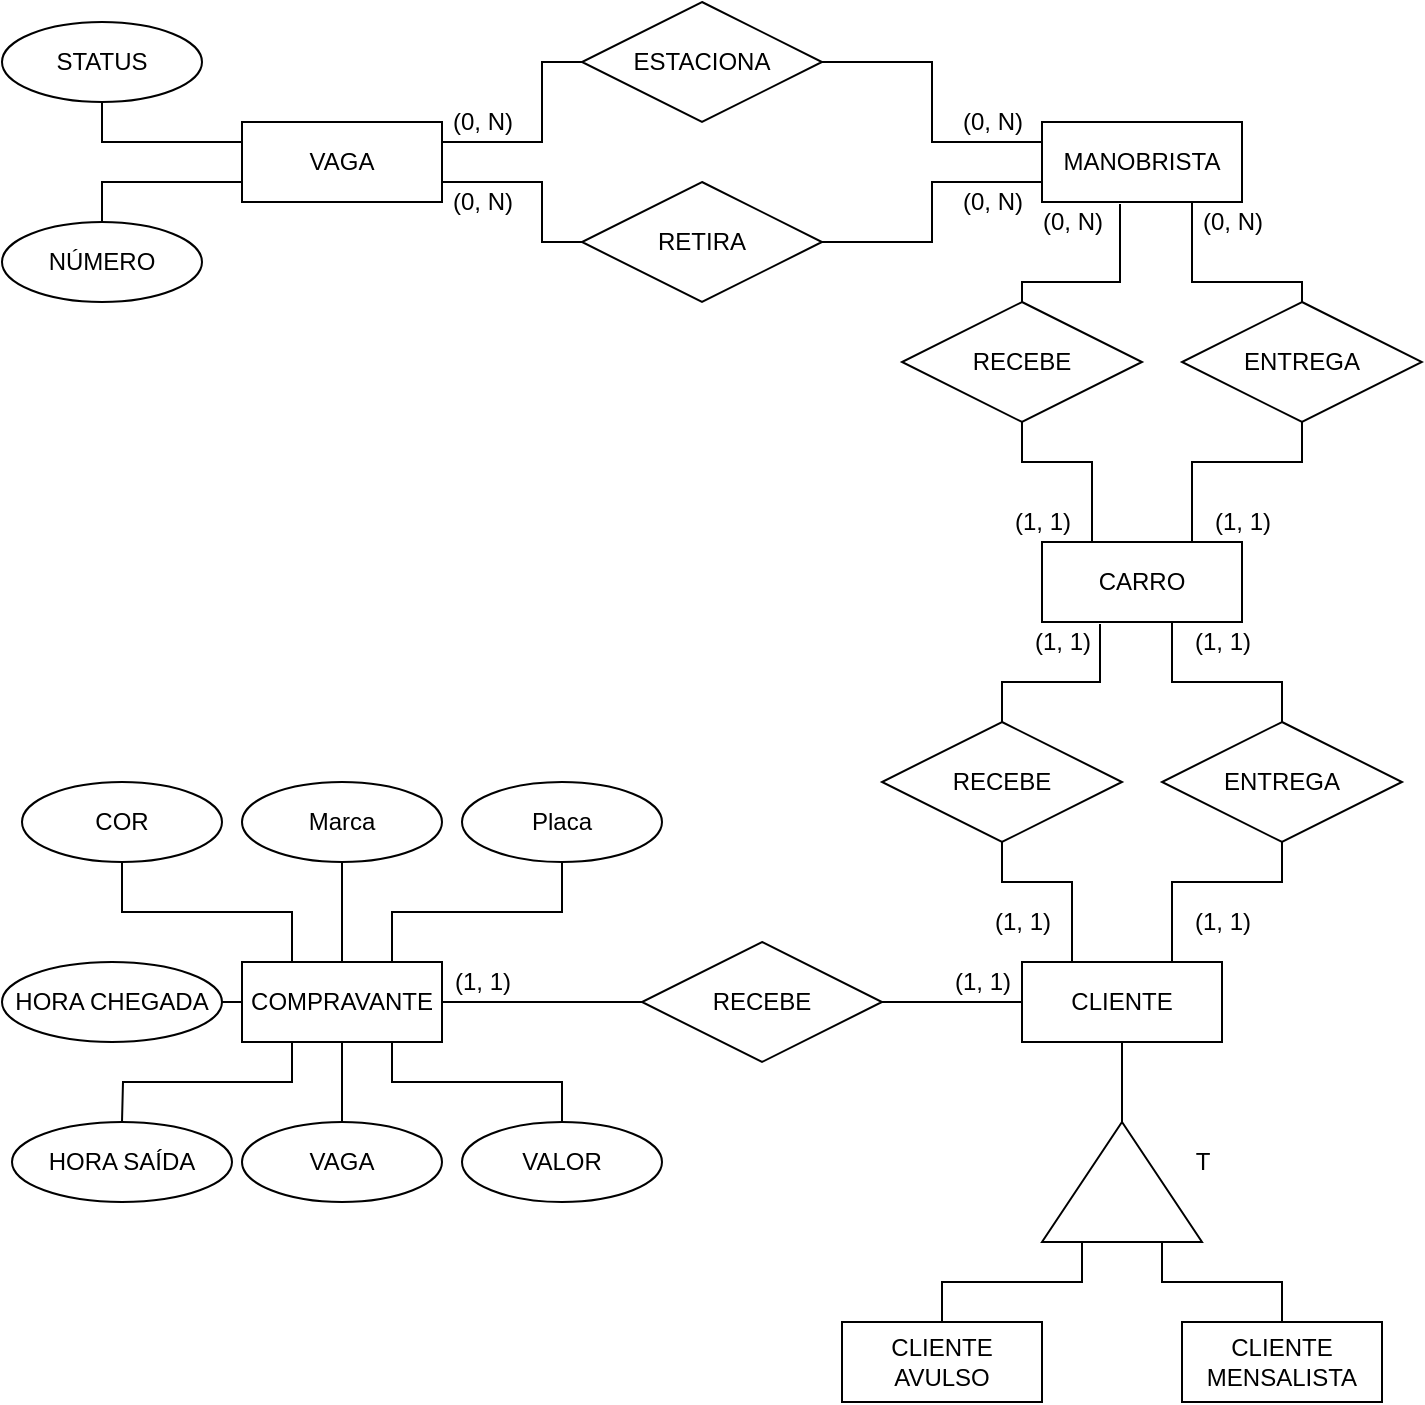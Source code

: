 <mxfile version="13.7.7" type="device"><diagram id="cGnOylBstw5tw4tuYgt4" name="Page-1"><mxGraphModel dx="868" dy="479" grid="1" gridSize="10" guides="1" tooltips="1" connect="1" arrows="1" fold="1" page="1" pageScale="1" pageWidth="827" pageHeight="1169" math="0" shadow="0"><root><mxCell id="0"/><mxCell id="1" parent="0"/><mxCell id="xDQ-gC2TCG0kwYvwgYqm-6" style="edgeStyle=orthogonalEdgeStyle;rounded=0;orthogonalLoop=1;jettySize=auto;html=1;exitX=0;exitY=0.25;exitDx=0;exitDy=0;entryX=0.5;entryY=1;entryDx=0;entryDy=0;endArrow=none;endFill=0;" parent="1" source="xDQ-gC2TCG0kwYvwgYqm-9" target="xDQ-gC2TCG0kwYvwgYqm-5" edge="1"><mxGeometry relative="1" as="geometry"><mxPoint x="190" y="130" as="sourcePoint"/></mxGeometry></mxCell><mxCell id="xDQ-gC2TCG0kwYvwgYqm-7" style="edgeStyle=orthogonalEdgeStyle;rounded=0;orthogonalLoop=1;jettySize=auto;html=1;exitX=0;exitY=0.75;exitDx=0;exitDy=0;endArrow=none;endFill=0;" parent="1" source="xDQ-gC2TCG0kwYvwgYqm-9" target="xDQ-gC2TCG0kwYvwgYqm-4" edge="1"><mxGeometry relative="1" as="geometry"><mxPoint x="190" y="190" as="sourcePoint"/></mxGeometry></mxCell><mxCell id="xDQ-gC2TCG0kwYvwgYqm-4" value="NÚMERO" style="ellipse;whiteSpace=wrap;html=1;align=center;gradientColor=none;" parent="1" vertex="1"><mxGeometry x="40" y="190" width="100" height="40" as="geometry"/></mxCell><mxCell id="xDQ-gC2TCG0kwYvwgYqm-5" value="STATUS" style="ellipse;whiteSpace=wrap;html=1;align=center;gradientColor=none;" parent="1" vertex="1"><mxGeometry x="40" y="90" width="100" height="40" as="geometry"/></mxCell><mxCell id="xDQ-gC2TCG0kwYvwgYqm-47" style="edgeStyle=orthogonalEdgeStyle;rounded=0;orthogonalLoop=1;jettySize=auto;html=1;exitX=1;exitY=0.25;exitDx=0;exitDy=0;entryX=0;entryY=0.5;entryDx=0;entryDy=0;endArrow=none;endFill=0;" parent="1" source="xDQ-gC2TCG0kwYvwgYqm-9" target="xDQ-gC2TCG0kwYvwgYqm-43" edge="1"><mxGeometry relative="1" as="geometry"><Array as="points"><mxPoint x="310" y="150"/><mxPoint x="310" y="110"/></Array></mxGeometry></mxCell><mxCell id="xDQ-gC2TCG0kwYvwgYqm-81" style="edgeStyle=orthogonalEdgeStyle;rounded=0;orthogonalLoop=1;jettySize=auto;html=1;exitX=1;exitY=0.75;exitDx=0;exitDy=0;entryX=0;entryY=0.5;entryDx=0;entryDy=0;endArrow=none;endFill=0;" parent="1" source="xDQ-gC2TCG0kwYvwgYqm-9" target="xDQ-gC2TCG0kwYvwgYqm-46" edge="1"><mxGeometry relative="1" as="geometry"><Array as="points"><mxPoint x="310" y="170"/><mxPoint x="310" y="200"/></Array></mxGeometry></mxCell><mxCell id="xDQ-gC2TCG0kwYvwgYqm-9" value="VAGA" style="whiteSpace=wrap;html=1;align=center;gradientColor=none;" parent="1" vertex="1"><mxGeometry x="160" y="140" width="100" height="40" as="geometry"/></mxCell><mxCell id="xDQ-gC2TCG0kwYvwgYqm-83" style="edgeStyle=orthogonalEdgeStyle;rounded=0;orthogonalLoop=1;jettySize=auto;html=1;exitX=0;exitY=0.5;exitDx=0;exitDy=0;entryX=1;entryY=0.5;entryDx=0;entryDy=0;endArrow=none;endFill=0;" parent="1" source="xDQ-gC2TCG0kwYvwgYqm-22" target="xDQ-gC2TCG0kwYvwgYqm-23" edge="1"><mxGeometry relative="1" as="geometry"/></mxCell><mxCell id="xDQ-gC2TCG0kwYvwgYqm-22" value="RECEBE" style="shape=rhombus;perimeter=rhombusPerimeter;whiteSpace=wrap;html=1;align=center;gradientColor=none;" parent="1" vertex="1"><mxGeometry x="360" y="550" width="120" height="60" as="geometry"/></mxCell><mxCell id="xDQ-gC2TCG0kwYvwgYqm-96" style="edgeStyle=orthogonalEdgeStyle;rounded=0;orthogonalLoop=1;jettySize=auto;html=1;exitX=0;exitY=0.5;exitDx=0;exitDy=0;entryX=1;entryY=0.5;entryDx=0;entryDy=0;endArrow=none;endFill=0;" parent="1" source="xDQ-gC2TCG0kwYvwgYqm-23" target="xDQ-gC2TCG0kwYvwgYqm-95" edge="1"><mxGeometry relative="1" as="geometry"/></mxCell><mxCell id="xDQ-gC2TCG0kwYvwgYqm-97" style="edgeStyle=orthogonalEdgeStyle;rounded=0;orthogonalLoop=1;jettySize=auto;html=1;exitX=0.25;exitY=0;exitDx=0;exitDy=0;endArrow=none;endFill=0;" parent="1" source="xDQ-gC2TCG0kwYvwgYqm-23" target="xDQ-gC2TCG0kwYvwgYqm-87" edge="1"><mxGeometry relative="1" as="geometry"/></mxCell><mxCell id="xDQ-gC2TCG0kwYvwgYqm-98" style="edgeStyle=orthogonalEdgeStyle;rounded=0;orthogonalLoop=1;jettySize=auto;html=1;exitX=0.5;exitY=0;exitDx=0;exitDy=0;entryX=0.5;entryY=1;entryDx=0;entryDy=0;endArrow=none;endFill=0;" parent="1" source="xDQ-gC2TCG0kwYvwgYqm-23" target="xDQ-gC2TCG0kwYvwgYqm-86" edge="1"><mxGeometry relative="1" as="geometry"/></mxCell><mxCell id="xDQ-gC2TCG0kwYvwgYqm-99" style="edgeStyle=orthogonalEdgeStyle;rounded=0;orthogonalLoop=1;jettySize=auto;html=1;exitX=0.75;exitY=0;exitDx=0;exitDy=0;entryX=0.5;entryY=1;entryDx=0;entryDy=0;endArrow=none;endFill=0;" parent="1" source="xDQ-gC2TCG0kwYvwgYqm-23" target="xDQ-gC2TCG0kwYvwgYqm-85" edge="1"><mxGeometry relative="1" as="geometry"/></mxCell><mxCell id="xDQ-gC2TCG0kwYvwgYqm-100" style="edgeStyle=orthogonalEdgeStyle;rounded=0;orthogonalLoop=1;jettySize=auto;html=1;exitX=0.25;exitY=1;exitDx=0;exitDy=0;entryX=0.5;entryY=0;entryDx=0;entryDy=0;endArrow=none;endFill=0;" parent="1" source="xDQ-gC2TCG0kwYvwgYqm-23" edge="1"><mxGeometry relative="1" as="geometry"><mxPoint x="100" y="640" as="targetPoint"/></mxGeometry></mxCell><mxCell id="xDQ-gC2TCG0kwYvwgYqm-101" style="edgeStyle=orthogonalEdgeStyle;rounded=0;orthogonalLoop=1;jettySize=auto;html=1;exitX=0.5;exitY=1;exitDx=0;exitDy=0;entryX=0.5;entryY=0;entryDx=0;entryDy=0;endArrow=none;endFill=0;" parent="1" source="xDQ-gC2TCG0kwYvwgYqm-23" target="xDQ-gC2TCG0kwYvwgYqm-90" edge="1"><mxGeometry relative="1" as="geometry"/></mxCell><mxCell id="xDQ-gC2TCG0kwYvwgYqm-102" style="edgeStyle=orthogonalEdgeStyle;rounded=0;orthogonalLoop=1;jettySize=auto;html=1;exitX=0.75;exitY=1;exitDx=0;exitDy=0;entryX=0.5;entryY=0;entryDx=0;entryDy=0;endArrow=none;endFill=0;" parent="1" source="xDQ-gC2TCG0kwYvwgYqm-23" target="xDQ-gC2TCG0kwYvwgYqm-89" edge="1"><mxGeometry relative="1" as="geometry"/></mxCell><mxCell id="xDQ-gC2TCG0kwYvwgYqm-23" value="COMPRAVANTE" style="whiteSpace=wrap;html=1;align=center;gradientColor=none;" parent="1" vertex="1"><mxGeometry x="160" y="560" width="100" height="40" as="geometry"/></mxCell><mxCell id="xDQ-gC2TCG0kwYvwgYqm-38" value="MANOBRISTA" style="whiteSpace=wrap;html=1;align=center;gradientColor=none;" parent="1" vertex="1"><mxGeometry x="560" y="140" width="100" height="40" as="geometry"/></mxCell><mxCell id="xDQ-gC2TCG0kwYvwgYqm-71" style="edgeStyle=orthogonalEdgeStyle;rounded=0;orthogonalLoop=1;jettySize=auto;html=1;exitX=0.5;exitY=0;exitDx=0;exitDy=0;entryX=0.75;entryY=1;entryDx=0;entryDy=0;endArrow=none;endFill=0;" parent="1" source="xDQ-gC2TCG0kwYvwgYqm-40" target="xDQ-gC2TCG0kwYvwgYqm-38" edge="1"><mxGeometry relative="1" as="geometry"><Array as="points"><mxPoint x="690" y="220"/><mxPoint x="635" y="220"/></Array></mxGeometry></mxCell><mxCell id="xDQ-gC2TCG0kwYvwgYqm-73" style="edgeStyle=orthogonalEdgeStyle;rounded=0;orthogonalLoop=1;jettySize=auto;html=1;exitX=0.5;exitY=1;exitDx=0;exitDy=0;entryX=0.75;entryY=0;entryDx=0;entryDy=0;endArrow=none;endFill=0;" parent="1" source="xDQ-gC2TCG0kwYvwgYqm-40" target="xDQ-gC2TCG0kwYvwgYqm-42" edge="1"><mxGeometry relative="1" as="geometry"><Array as="points"><mxPoint x="690" y="310"/><mxPoint x="635" y="310"/></Array></mxGeometry></mxCell><mxCell id="xDQ-gC2TCG0kwYvwgYqm-40" value="ENTREGA" style="shape=rhombus;perimeter=rhombusPerimeter;whiteSpace=wrap;html=1;align=center;gradientColor=none;" parent="1" vertex="1"><mxGeometry x="630" y="230" width="120" height="60" as="geometry"/></mxCell><mxCell id="xDQ-gC2TCG0kwYvwgYqm-42" value="CARRO" style="whiteSpace=wrap;html=1;align=center;gradientColor=none;" parent="1" vertex="1"><mxGeometry x="560" y="350" width="100" height="40" as="geometry"/></mxCell><mxCell id="xDQ-gC2TCG0kwYvwgYqm-67" style="edgeStyle=orthogonalEdgeStyle;rounded=0;orthogonalLoop=1;jettySize=auto;html=1;exitX=1;exitY=0.5;exitDx=0;exitDy=0;entryX=0;entryY=0.25;entryDx=0;entryDy=0;endArrow=none;endFill=0;" parent="1" source="xDQ-gC2TCG0kwYvwgYqm-43" target="xDQ-gC2TCG0kwYvwgYqm-38" edge="1"><mxGeometry relative="1" as="geometry"/></mxCell><mxCell id="xDQ-gC2TCG0kwYvwgYqm-43" value="ESTACIONA" style="shape=rhombus;perimeter=rhombusPerimeter;whiteSpace=wrap;html=1;align=center;gradientColor=none;" parent="1" vertex="1"><mxGeometry x="330" y="80" width="120" height="60" as="geometry"/></mxCell><mxCell id="xDQ-gC2TCG0kwYvwgYqm-68" style="edgeStyle=orthogonalEdgeStyle;rounded=0;orthogonalLoop=1;jettySize=auto;html=1;exitX=1;exitY=0.5;exitDx=0;exitDy=0;entryX=0;entryY=0.75;entryDx=0;entryDy=0;endArrow=none;endFill=0;" parent="1" source="xDQ-gC2TCG0kwYvwgYqm-46" target="xDQ-gC2TCG0kwYvwgYqm-38" edge="1"><mxGeometry relative="1" as="geometry"/></mxCell><mxCell id="xDQ-gC2TCG0kwYvwgYqm-46" value="RETIRA" style="shape=rhombus;perimeter=rhombusPerimeter;whiteSpace=wrap;html=1;align=center;gradientColor=none;" parent="1" vertex="1"><mxGeometry x="330" y="170" width="120" height="60" as="geometry"/></mxCell><mxCell id="xDQ-gC2TCG0kwYvwgYqm-82" style="edgeStyle=orthogonalEdgeStyle;rounded=0;orthogonalLoop=1;jettySize=auto;html=1;exitX=0;exitY=0.5;exitDx=0;exitDy=0;entryX=1;entryY=0.5;entryDx=0;entryDy=0;endArrow=none;endFill=0;" parent="1" source="xDQ-gC2TCG0kwYvwgYqm-62" target="xDQ-gC2TCG0kwYvwgYqm-22" edge="1"><mxGeometry relative="1" as="geometry"/></mxCell><mxCell id="xDQ-gC2TCG0kwYvwgYqm-105" style="edgeStyle=orthogonalEdgeStyle;rounded=0;orthogonalLoop=1;jettySize=auto;html=1;exitX=0.5;exitY=1;exitDx=0;exitDy=0;entryX=1;entryY=0.5;entryDx=0;entryDy=0;endArrow=none;endFill=0;" parent="1" source="xDQ-gC2TCG0kwYvwgYqm-62" target="xDQ-gC2TCG0kwYvwgYqm-104" edge="1"><mxGeometry relative="1" as="geometry"/></mxCell><mxCell id="xDQ-gC2TCG0kwYvwgYqm-62" value="CLIENTE" style="whiteSpace=wrap;html=1;align=center;gradientColor=none;" parent="1" vertex="1"><mxGeometry x="550" y="560" width="100" height="40" as="geometry"/></mxCell><mxCell id="xDQ-gC2TCG0kwYvwgYqm-70" style="edgeStyle=orthogonalEdgeStyle;rounded=0;orthogonalLoop=1;jettySize=auto;html=1;exitX=0.5;exitY=0;exitDx=0;exitDy=0;entryX=0.39;entryY=1.025;entryDx=0;entryDy=0;entryPerimeter=0;endArrow=none;endFill=0;" parent="1" source="xDQ-gC2TCG0kwYvwgYqm-69" target="xDQ-gC2TCG0kwYvwgYqm-38" edge="1"><mxGeometry relative="1" as="geometry"><Array as="points"><mxPoint x="550" y="220"/><mxPoint x="599" y="220"/></Array></mxGeometry></mxCell><mxCell id="xDQ-gC2TCG0kwYvwgYqm-72" style="edgeStyle=orthogonalEdgeStyle;rounded=0;orthogonalLoop=1;jettySize=auto;html=1;exitX=0.5;exitY=1;exitDx=0;exitDy=0;entryX=0.25;entryY=0;entryDx=0;entryDy=0;endArrow=none;endFill=0;" parent="1" source="xDQ-gC2TCG0kwYvwgYqm-69" target="xDQ-gC2TCG0kwYvwgYqm-42" edge="1"><mxGeometry relative="1" as="geometry"><Array as="points"><mxPoint x="550" y="310"/><mxPoint x="585" y="310"/></Array></mxGeometry></mxCell><mxCell id="xDQ-gC2TCG0kwYvwgYqm-69" value="RECEBE" style="shape=rhombus;perimeter=rhombusPerimeter;whiteSpace=wrap;html=1;align=center;gradientColor=none;" parent="1" vertex="1"><mxGeometry x="490" y="230" width="120" height="60" as="geometry"/></mxCell><mxCell id="xDQ-gC2TCG0kwYvwgYqm-74" style="edgeStyle=orthogonalEdgeStyle;rounded=0;orthogonalLoop=1;jettySize=auto;html=1;exitX=0.5;exitY=0;exitDx=0;exitDy=0;entryX=0.75;entryY=1;entryDx=0;entryDy=0;endArrow=none;endFill=0;" parent="1" source="xDQ-gC2TCG0kwYvwgYqm-76" edge="1"><mxGeometry relative="1" as="geometry"><mxPoint x="625" y="390" as="targetPoint"/><Array as="points"><mxPoint x="680" y="420"/><mxPoint x="625" y="420"/></Array></mxGeometry></mxCell><mxCell id="xDQ-gC2TCG0kwYvwgYqm-75" style="edgeStyle=orthogonalEdgeStyle;rounded=0;orthogonalLoop=1;jettySize=auto;html=1;exitX=0.5;exitY=1;exitDx=0;exitDy=0;entryX=0.75;entryY=0;entryDx=0;entryDy=0;endArrow=none;endFill=0;" parent="1" source="xDQ-gC2TCG0kwYvwgYqm-76" edge="1"><mxGeometry relative="1" as="geometry"><mxPoint x="625" y="560" as="targetPoint"/><Array as="points"><mxPoint x="680" y="520"/><mxPoint x="625" y="520"/></Array></mxGeometry></mxCell><mxCell id="xDQ-gC2TCG0kwYvwgYqm-76" value="ENTREGA" style="shape=rhombus;perimeter=rhombusPerimeter;whiteSpace=wrap;html=1;align=center;gradientColor=none;" parent="1" vertex="1"><mxGeometry x="620" y="440" width="120" height="60" as="geometry"/></mxCell><mxCell id="xDQ-gC2TCG0kwYvwgYqm-77" style="edgeStyle=orthogonalEdgeStyle;rounded=0;orthogonalLoop=1;jettySize=auto;html=1;exitX=0.5;exitY=0;exitDx=0;exitDy=0;entryX=0.39;entryY=1.025;entryDx=0;entryDy=0;entryPerimeter=0;endArrow=none;endFill=0;" parent="1" source="xDQ-gC2TCG0kwYvwgYqm-79" edge="1"><mxGeometry relative="1" as="geometry"><mxPoint x="589" y="391" as="targetPoint"/><Array as="points"><mxPoint x="540" y="420"/><mxPoint x="589" y="420"/></Array></mxGeometry></mxCell><mxCell id="xDQ-gC2TCG0kwYvwgYqm-78" style="edgeStyle=orthogonalEdgeStyle;rounded=0;orthogonalLoop=1;jettySize=auto;html=1;exitX=0.5;exitY=1;exitDx=0;exitDy=0;entryX=0.25;entryY=0;entryDx=0;entryDy=0;endArrow=none;endFill=0;" parent="1" source="xDQ-gC2TCG0kwYvwgYqm-79" edge="1"><mxGeometry relative="1" as="geometry"><mxPoint x="575" y="560" as="targetPoint"/><Array as="points"><mxPoint x="540" y="520"/><mxPoint x="575" y="520"/></Array></mxGeometry></mxCell><mxCell id="xDQ-gC2TCG0kwYvwgYqm-79" value="RECEBE" style="shape=rhombus;perimeter=rhombusPerimeter;whiteSpace=wrap;html=1;align=center;gradientColor=none;" parent="1" vertex="1"><mxGeometry x="480" y="440" width="120" height="60" as="geometry"/></mxCell><mxCell id="xDQ-gC2TCG0kwYvwgYqm-85" value="Placa" style="ellipse;whiteSpace=wrap;html=1;align=center;gradientColor=none;" parent="1" vertex="1"><mxGeometry x="270" y="470" width="100" height="40" as="geometry"/></mxCell><mxCell id="xDQ-gC2TCG0kwYvwgYqm-86" value="Marca" style="ellipse;whiteSpace=wrap;html=1;align=center;gradientColor=none;" parent="1" vertex="1"><mxGeometry x="160" y="470" width="100" height="40" as="geometry"/></mxCell><mxCell id="xDQ-gC2TCG0kwYvwgYqm-87" value="COR" style="ellipse;whiteSpace=wrap;html=1;align=center;gradientColor=none;" parent="1" vertex="1"><mxGeometry x="50" y="470" width="100" height="40" as="geometry"/></mxCell><mxCell id="xDQ-gC2TCG0kwYvwgYqm-89" value="VALOR" style="ellipse;whiteSpace=wrap;html=1;align=center;gradientColor=none;" parent="1" vertex="1"><mxGeometry x="270" y="640" width="100" height="40" as="geometry"/></mxCell><mxCell id="xDQ-gC2TCG0kwYvwgYqm-90" value="VAGA" style="ellipse;whiteSpace=wrap;html=1;align=center;gradientColor=none;" parent="1" vertex="1"><mxGeometry x="160" y="640" width="100" height="40" as="geometry"/></mxCell><mxCell id="xDQ-gC2TCG0kwYvwgYqm-95" value="HORA CHEGADA" style="ellipse;whiteSpace=wrap;html=1;align=center;gradientColor=none;" parent="1" vertex="1"><mxGeometry x="40" y="560" width="110" height="40" as="geometry"/></mxCell><mxCell id="xDQ-gC2TCG0kwYvwgYqm-103" value="HORA SAÍDA" style="ellipse;whiteSpace=wrap;html=1;align=center;gradientColor=none;" parent="1" vertex="1"><mxGeometry x="45" y="640" width="110" height="40" as="geometry"/></mxCell><mxCell id="xDQ-gC2TCG0kwYvwgYqm-109" style="edgeStyle=orthogonalEdgeStyle;rounded=0;orthogonalLoop=1;jettySize=auto;html=1;exitX=0;exitY=0.25;exitDx=0;exitDy=0;endArrow=none;endFill=0;" parent="1" source="xDQ-gC2TCG0kwYvwgYqm-104" target="xDQ-gC2TCG0kwYvwgYqm-107" edge="1"><mxGeometry relative="1" as="geometry"/></mxCell><mxCell id="xDQ-gC2TCG0kwYvwgYqm-110" style="edgeStyle=orthogonalEdgeStyle;rounded=0;orthogonalLoop=1;jettySize=auto;html=1;exitX=0;exitY=0.75;exitDx=0;exitDy=0;endArrow=none;endFill=0;" parent="1" source="xDQ-gC2TCG0kwYvwgYqm-104" target="xDQ-gC2TCG0kwYvwgYqm-108" edge="1"><mxGeometry relative="1" as="geometry"/></mxCell><mxCell id="xDQ-gC2TCG0kwYvwgYqm-104" value="" style="triangle;whiteSpace=wrap;html=1;gradientColor=none;direction=north;" parent="1" vertex="1"><mxGeometry x="560" y="640" width="80" height="60" as="geometry"/></mxCell><mxCell id="xDQ-gC2TCG0kwYvwgYqm-106" value="T" style="text;html=1;align=center;verticalAlign=middle;resizable=0;points=[];autosize=1;" parent="1" vertex="1"><mxGeometry x="630" y="650" width="20" height="20" as="geometry"/></mxCell><mxCell id="xDQ-gC2TCG0kwYvwgYqm-107" value="CLIENTE AVULSO" style="whiteSpace=wrap;html=1;align=center;gradientColor=none;" parent="1" vertex="1"><mxGeometry x="460" y="740" width="100" height="40" as="geometry"/></mxCell><mxCell id="xDQ-gC2TCG0kwYvwgYqm-108" value="&lt;div&gt;CLIENTE&lt;/div&gt;&lt;div&gt;MENSALISTA&lt;br&gt;&lt;/div&gt;" style="whiteSpace=wrap;html=1;align=center;gradientColor=none;" parent="1" vertex="1"><mxGeometry x="630" y="740" width="100" height="40" as="geometry"/></mxCell><mxCell id="1KIp5yjEQNZuz7vwVKTx-1" value="(1, 1)" style="text;html=1;align=center;verticalAlign=middle;resizable=0;points=[];autosize=1;" vertex="1" parent="1"><mxGeometry x="260" y="560" width="40" height="20" as="geometry"/></mxCell><mxCell id="1KIp5yjEQNZuz7vwVKTx-2" value="(1, 1)" style="text;html=1;align=center;verticalAlign=middle;resizable=0;points=[];autosize=1;" vertex="1" parent="1"><mxGeometry x="510" y="560" width="40" height="20" as="geometry"/></mxCell><mxCell id="1KIp5yjEQNZuz7vwVKTx-3" value="(1, 1)" style="text;html=1;align=center;verticalAlign=middle;resizable=0;points=[];autosize=1;" vertex="1" parent="1"><mxGeometry x="530" y="530" width="40" height="20" as="geometry"/></mxCell><mxCell id="1KIp5yjEQNZuz7vwVKTx-4" value="(1, 1)" style="text;html=1;align=center;verticalAlign=middle;resizable=0;points=[];autosize=1;" vertex="1" parent="1"><mxGeometry x="550" y="390" width="40" height="20" as="geometry"/></mxCell><mxCell id="1KIp5yjEQNZuz7vwVKTx-5" value="(1, 1)" style="text;html=1;align=center;verticalAlign=middle;resizable=0;points=[];autosize=1;" vertex="1" parent="1"><mxGeometry x="630" y="390" width="40" height="20" as="geometry"/></mxCell><mxCell id="1KIp5yjEQNZuz7vwVKTx-6" value="(1, 1)" style="text;html=1;align=center;verticalAlign=middle;resizable=0;points=[];autosize=1;" vertex="1" parent="1"><mxGeometry x="630" y="530" width="40" height="20" as="geometry"/></mxCell><mxCell id="1KIp5yjEQNZuz7vwVKTx-10" value="(0, N)" style="text;html=1;align=center;verticalAlign=middle;resizable=0;points=[];autosize=1;" vertex="1" parent="1"><mxGeometry x="550" y="180" width="50" height="20" as="geometry"/></mxCell><mxCell id="1KIp5yjEQNZuz7vwVKTx-11" value="(0, N)" style="text;html=1;align=center;verticalAlign=middle;resizable=0;points=[];autosize=1;" vertex="1" parent="1"><mxGeometry x="630" y="180" width="50" height="20" as="geometry"/></mxCell><mxCell id="1KIp5yjEQNZuz7vwVKTx-12" value="(1, 1)" style="text;html=1;align=center;verticalAlign=middle;resizable=0;points=[];autosize=1;" vertex="1" parent="1"><mxGeometry x="540" y="330" width="40" height="20" as="geometry"/></mxCell><mxCell id="1KIp5yjEQNZuz7vwVKTx-14" value="(1, 1)" style="text;html=1;align=center;verticalAlign=middle;resizable=0;points=[];autosize=1;" vertex="1" parent="1"><mxGeometry x="640" y="330" width="40" height="20" as="geometry"/></mxCell><mxCell id="1KIp5yjEQNZuz7vwVKTx-15" value="(0, N)" style="text;html=1;align=center;verticalAlign=middle;resizable=0;points=[];autosize=1;" vertex="1" parent="1"><mxGeometry x="255" y="130" width="50" height="20" as="geometry"/></mxCell><mxCell id="1KIp5yjEQNZuz7vwVKTx-16" value="(0, N)" style="text;html=1;align=center;verticalAlign=middle;resizable=0;points=[];autosize=1;" vertex="1" parent="1"><mxGeometry x="255" y="170" width="50" height="20" as="geometry"/></mxCell><mxCell id="1KIp5yjEQNZuz7vwVKTx-17" value="(0, N)" style="text;html=1;align=center;verticalAlign=middle;resizable=0;points=[];autosize=1;" vertex="1" parent="1"><mxGeometry x="510" y="130" width="50" height="20" as="geometry"/></mxCell><mxCell id="1KIp5yjEQNZuz7vwVKTx-18" value="(0, N)" style="text;html=1;align=center;verticalAlign=middle;resizable=0;points=[];autosize=1;" vertex="1" parent="1"><mxGeometry x="510" y="170" width="50" height="20" as="geometry"/></mxCell></root></mxGraphModel></diagram></mxfile>
